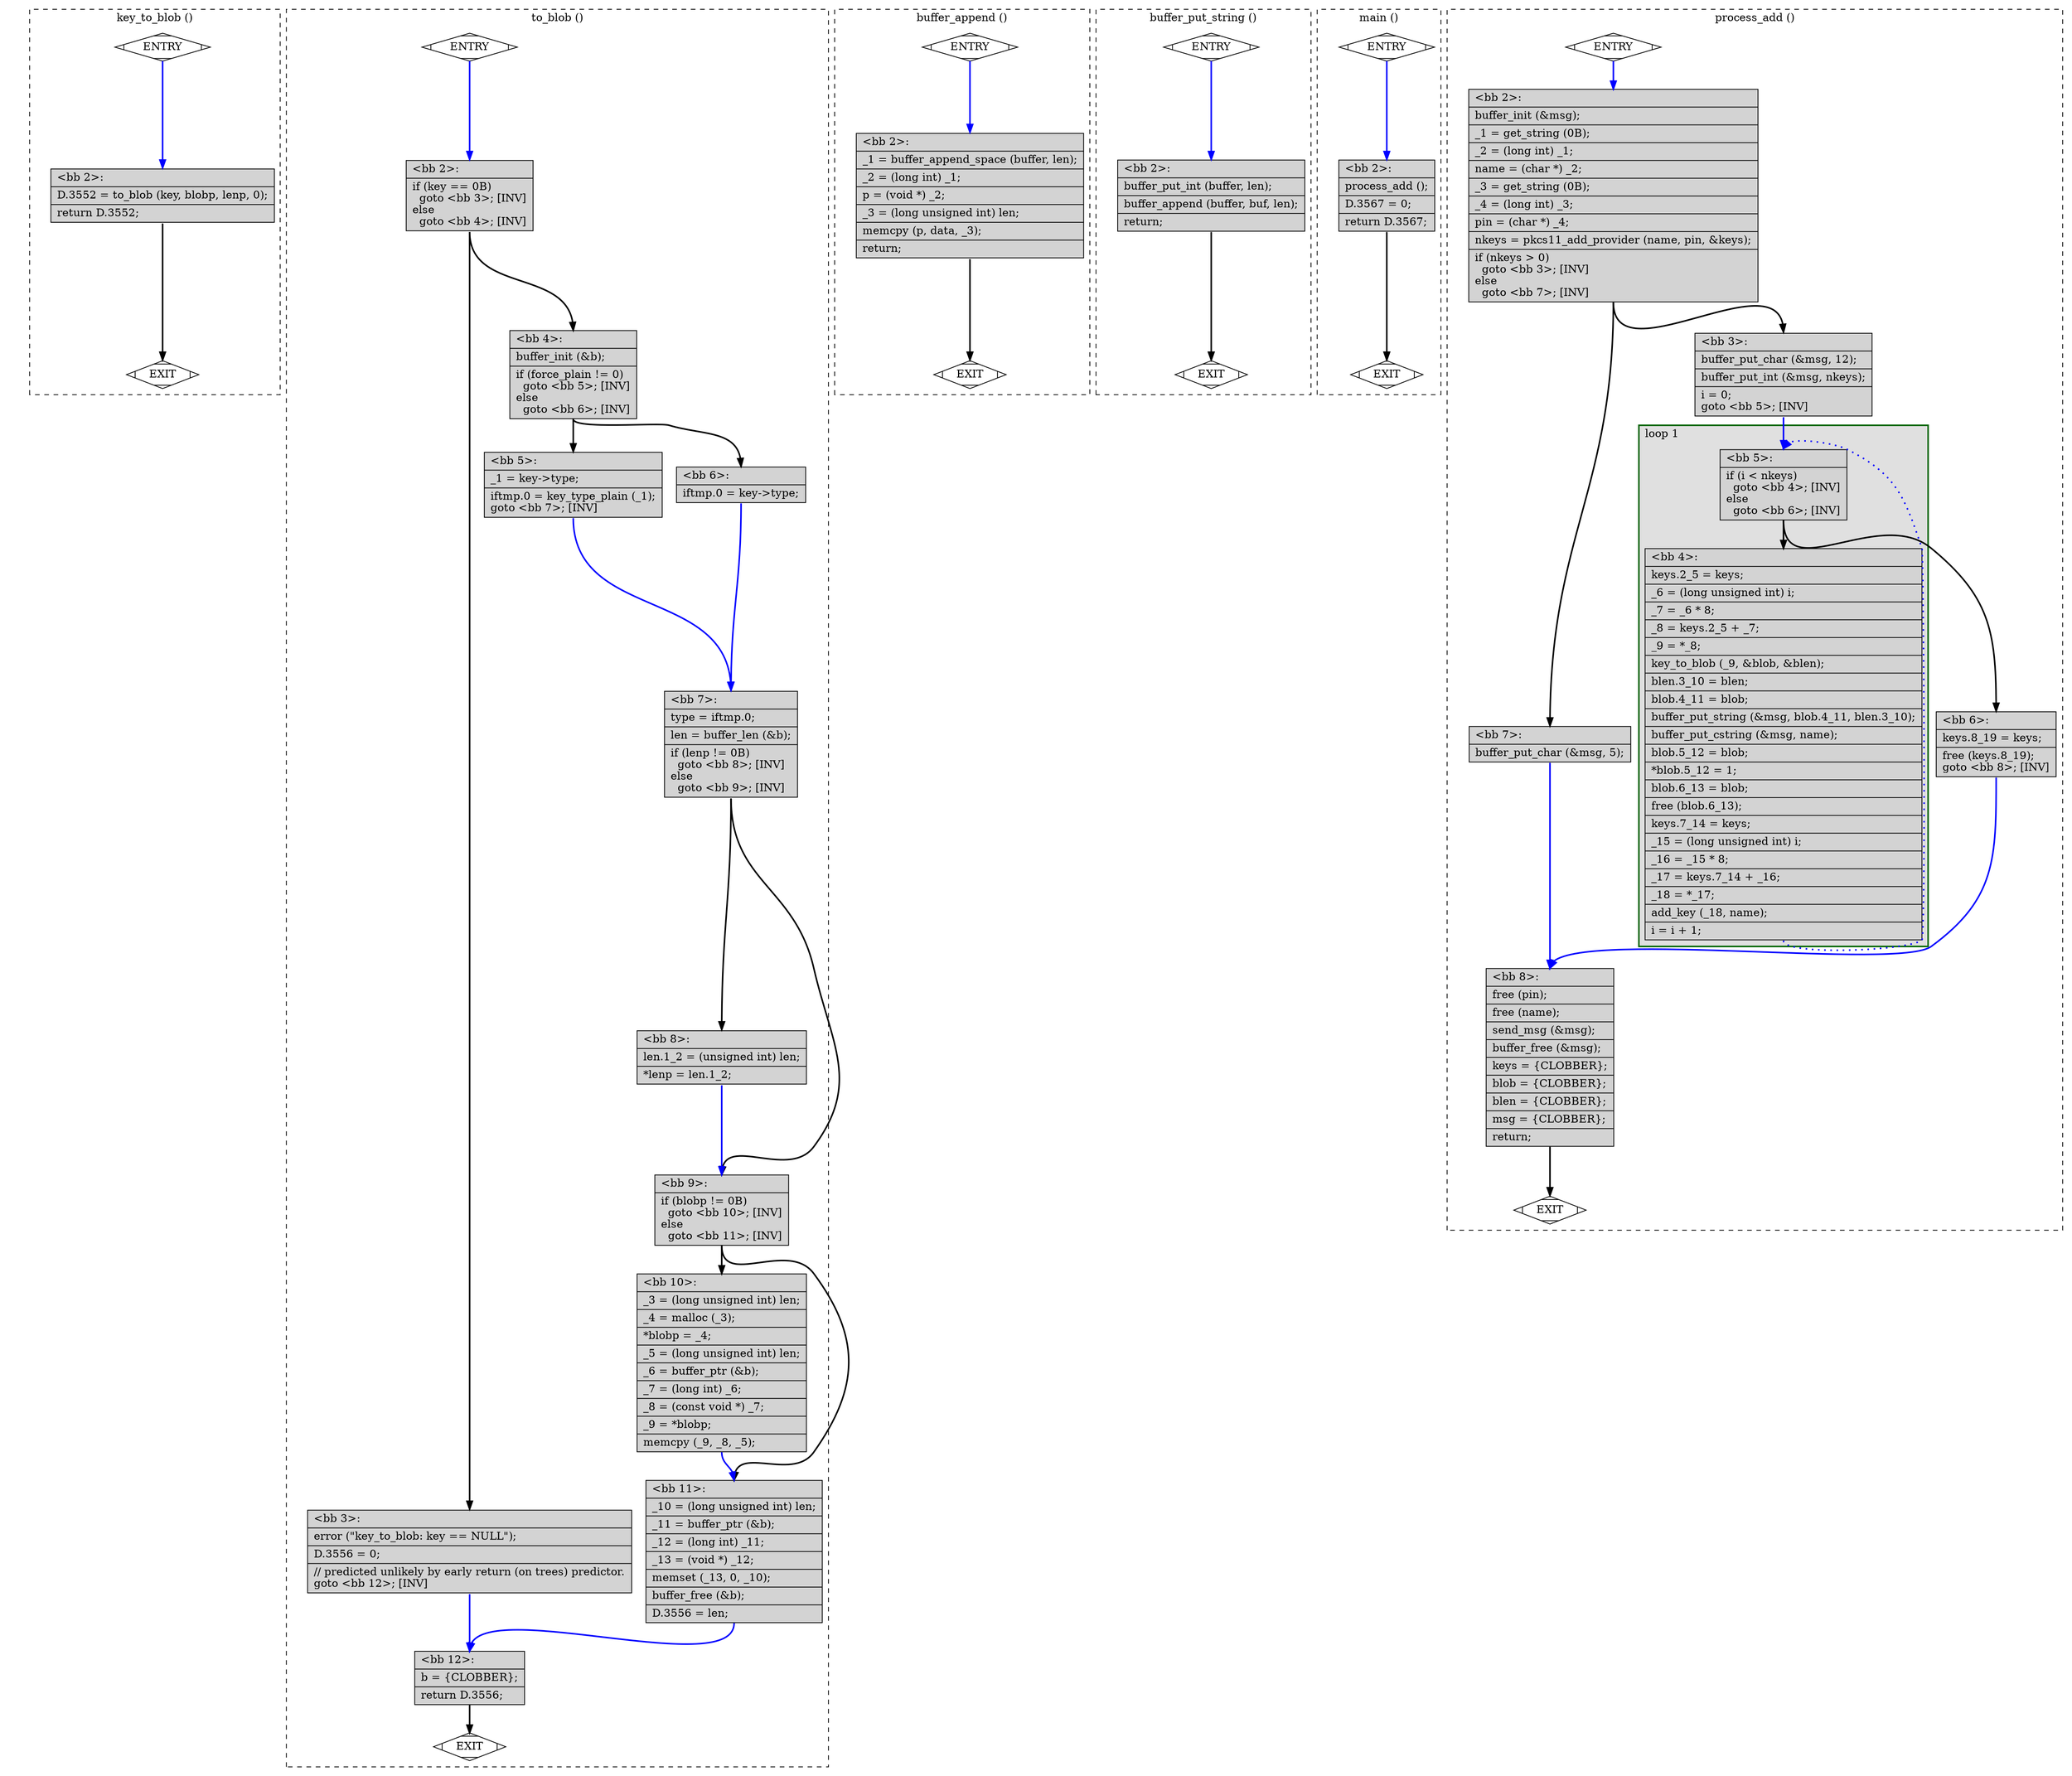 digraph "test.o-openssh_uaf_3.c.015t.cfg" {
overlap=false;
subgraph "cluster_key_to_blob" {
	style="dashed";
	color="black";
	label="key_to_blob ()";
	fn_23_basic_block_0 [shape=Mdiamond,style=filled,fillcolor=white,label="ENTRY"];

	fn_23_basic_block_1 [shape=Mdiamond,style=filled,fillcolor=white,label="EXIT"];

	fn_23_basic_block_2 [shape=record,style=filled,fillcolor=lightgrey,label="{\<bb\ 2\>:\l\
|D.3552\ =\ to_blob\ (key,\ blobp,\ lenp,\ 0);\l\
|return\ D.3552;\l\
}"];

	fn_23_basic_block_0:s -> fn_23_basic_block_2:n [style="solid,bold",color=blue,weight=100,constraint=true];
	fn_23_basic_block_2:s -> fn_23_basic_block_1:n [style="solid,bold",color=black,weight=10,constraint=true];
	fn_23_basic_block_0:s -> fn_23_basic_block_1:n [style="invis",constraint=true];
}
subgraph "cluster_to_blob" {
	style="dashed";
	color="black";
	label="to_blob ()";
	fn_22_basic_block_0 [shape=Mdiamond,style=filled,fillcolor=white,label="ENTRY"];

	fn_22_basic_block_1 [shape=Mdiamond,style=filled,fillcolor=white,label="EXIT"];

	fn_22_basic_block_2 [shape=record,style=filled,fillcolor=lightgrey,label="{\<bb\ 2\>:\l\
|if\ (key\ ==\ 0B)\l\
\ \ goto\ \<bb\ 3\>;\ [INV]\l\
else\l\
\ \ goto\ \<bb\ 4\>;\ [INV]\l\
}"];

	fn_22_basic_block_3 [shape=record,style=filled,fillcolor=lightgrey,label="{\<bb\ 3\>:\l\
|error\ (\"key_to_blob:\ key\ ==\ NULL\");\l\
|D.3556\ =\ 0;\l\
|//\ predicted\ unlikely\ by\ early\ return\ (on\ trees)\ predictor.\l\
goto\ \<bb\ 12\>;\ [INV]\l\
}"];

	fn_22_basic_block_4 [shape=record,style=filled,fillcolor=lightgrey,label="{\<bb\ 4\>:\l\
|buffer_init\ (&b);\l\
|if\ (force_plain\ !=\ 0)\l\
\ \ goto\ \<bb\ 5\>;\ [INV]\l\
else\l\
\ \ goto\ \<bb\ 6\>;\ [INV]\l\
}"];

	fn_22_basic_block_5 [shape=record,style=filled,fillcolor=lightgrey,label="{\<bb\ 5\>:\l\
|_1\ =\ key-\>type;\l\
|iftmp.0\ =\ key_type_plain\ (_1);\l\
goto\ \<bb\ 7\>;\ [INV]\l\
}"];

	fn_22_basic_block_6 [shape=record,style=filled,fillcolor=lightgrey,label="{\<bb\ 6\>:\l\
|iftmp.0\ =\ key-\>type;\l\
}"];

	fn_22_basic_block_7 [shape=record,style=filled,fillcolor=lightgrey,label="{\<bb\ 7\>:\l\
|type\ =\ iftmp.0;\l\
|len\ =\ buffer_len\ (&b);\l\
|if\ (lenp\ !=\ 0B)\l\
\ \ goto\ \<bb\ 8\>;\ [INV]\l\
else\l\
\ \ goto\ \<bb\ 9\>;\ [INV]\l\
}"];

	fn_22_basic_block_8 [shape=record,style=filled,fillcolor=lightgrey,label="{\<bb\ 8\>:\l\
|len.1_2\ =\ (unsigned\ int)\ len;\l\
|*lenp\ =\ len.1_2;\l\
}"];

	fn_22_basic_block_9 [shape=record,style=filled,fillcolor=lightgrey,label="{\<bb\ 9\>:\l\
|if\ (blobp\ !=\ 0B)\l\
\ \ goto\ \<bb\ 10\>;\ [INV]\l\
else\l\
\ \ goto\ \<bb\ 11\>;\ [INV]\l\
}"];

	fn_22_basic_block_10 [shape=record,style=filled,fillcolor=lightgrey,label="{\<bb\ 10\>:\l\
|_3\ =\ (long\ unsigned\ int)\ len;\l\
|_4\ =\ malloc\ (_3);\l\
|*blobp\ =\ _4;\l\
|_5\ =\ (long\ unsigned\ int)\ len;\l\
|_6\ =\ buffer_ptr\ (&b);\l\
|_7\ =\ (long\ int)\ _6;\l\
|_8\ =\ (const\ void\ *)\ _7;\l\
|_9\ =\ *blobp;\l\
|memcpy\ (_9,\ _8,\ _5);\l\
}"];

	fn_22_basic_block_11 [shape=record,style=filled,fillcolor=lightgrey,label="{\<bb\ 11\>:\l\
|_10\ =\ (long\ unsigned\ int)\ len;\l\
|_11\ =\ buffer_ptr\ (&b);\l\
|_12\ =\ (long\ int)\ _11;\l\
|_13\ =\ (void\ *)\ _12;\l\
|memset\ (_13,\ 0,\ _10);\l\
|buffer_free\ (&b);\l\
|D.3556\ =\ len;\l\
}"];

	fn_22_basic_block_12 [shape=record,style=filled,fillcolor=lightgrey,label="{\<bb\ 12\>:\l\
|b\ =\ \{CLOBBER\};\l\
|return\ D.3556;\l\
}"];

	fn_22_basic_block_0:s -> fn_22_basic_block_2:n [style="solid,bold",color=blue,weight=100,constraint=true];
	fn_22_basic_block_2:s -> fn_22_basic_block_3:n [style="solid,bold",color=black,weight=10,constraint=true];
	fn_22_basic_block_2:s -> fn_22_basic_block_4:n [style="solid,bold",color=black,weight=10,constraint=true];
	fn_22_basic_block_3:s -> fn_22_basic_block_12:n [style="solid,bold",color=blue,weight=100,constraint=true];
	fn_22_basic_block_4:s -> fn_22_basic_block_5:n [style="solid,bold",color=black,weight=10,constraint=true];
	fn_22_basic_block_4:s -> fn_22_basic_block_6:n [style="solid,bold",color=black,weight=10,constraint=true];
	fn_22_basic_block_5:s -> fn_22_basic_block_7:n [style="solid,bold",color=blue,weight=100,constraint=true];
	fn_22_basic_block_6:s -> fn_22_basic_block_7:n [style="solid,bold",color=blue,weight=100,constraint=true];
	fn_22_basic_block_7:s -> fn_22_basic_block_8:n [style="solid,bold",color=black,weight=10,constraint=true];
	fn_22_basic_block_7:s -> fn_22_basic_block_9:n [style="solid,bold",color=black,weight=10,constraint=true];
	fn_22_basic_block_8:s -> fn_22_basic_block_9:n [style="solid,bold",color=blue,weight=100,constraint=true];
	fn_22_basic_block_9:s -> fn_22_basic_block_10:n [style="solid,bold",color=black,weight=10,constraint=true];
	fn_22_basic_block_9:s -> fn_22_basic_block_11:n [style="solid,bold",color=black,weight=10,constraint=true];
	fn_22_basic_block_10:s -> fn_22_basic_block_11:n [style="solid,bold",color=blue,weight=100,constraint=true];
	fn_22_basic_block_11:s -> fn_22_basic_block_12:n [style="solid,bold",color=blue,weight=100,constraint=true];
	fn_22_basic_block_12:s -> fn_22_basic_block_1:n [style="solid,bold",color=black,weight=10,constraint=true];
	fn_22_basic_block_0:s -> fn_22_basic_block_1:n [style="invis",constraint=true];
}
subgraph "cluster_buffer_append" {
	style="dashed";
	color="black";
	label="buffer_append ()";
	fn_24_basic_block_0 [shape=Mdiamond,style=filled,fillcolor=white,label="ENTRY"];

	fn_24_basic_block_1 [shape=Mdiamond,style=filled,fillcolor=white,label="EXIT"];

	fn_24_basic_block_2 [shape=record,style=filled,fillcolor=lightgrey,label="{\<bb\ 2\>:\l\
|_1\ =\ buffer_append_space\ (buffer,\ len);\l\
|_2\ =\ (long\ int)\ _1;\l\
|p\ =\ (void\ *)\ _2;\l\
|_3\ =\ (long\ unsigned\ int)\ len;\l\
|memcpy\ (p,\ data,\ _3);\l\
|return;\l\
}"];

	fn_24_basic_block_0:s -> fn_24_basic_block_2:n [style="solid,bold",color=blue,weight=100,constraint=true];
	fn_24_basic_block_2:s -> fn_24_basic_block_1:n [style="solid,bold",color=black,weight=10,constraint=true];
	fn_24_basic_block_0:s -> fn_24_basic_block_1:n [style="invis",constraint=true];
}
subgraph "cluster_buffer_put_string" {
	style="dashed";
	color="black";
	label="buffer_put_string ()";
	fn_25_basic_block_0 [shape=Mdiamond,style=filled,fillcolor=white,label="ENTRY"];

	fn_25_basic_block_1 [shape=Mdiamond,style=filled,fillcolor=white,label="EXIT"];

	fn_25_basic_block_2 [shape=record,style=filled,fillcolor=lightgrey,label="{\<bb\ 2\>:\l\
|buffer_put_int\ (buffer,\ len);\l\
|buffer_append\ (buffer,\ buf,\ len);\l\
|return;\l\
}"];

	fn_25_basic_block_0:s -> fn_25_basic_block_2:n [style="solid,bold",color=blue,weight=100,constraint=true];
	fn_25_basic_block_2:s -> fn_25_basic_block_1:n [style="solid,bold",color=black,weight=10,constraint=true];
	fn_25_basic_block_0:s -> fn_25_basic_block_1:n [style="invis",constraint=true];
}
subgraph "cluster_main" {
	style="dashed";
	color="black";
	label="main ()";
	fn_27_basic_block_0 [shape=Mdiamond,style=filled,fillcolor=white,label="ENTRY"];

	fn_27_basic_block_1 [shape=Mdiamond,style=filled,fillcolor=white,label="EXIT"];

	fn_27_basic_block_2 [shape=record,style=filled,fillcolor=lightgrey,label="{\<bb\ 2\>:\l\
|process_add\ ();\l\
|D.3567\ =\ 0;\l\
|return\ D.3567;\l\
}"];

	fn_27_basic_block_0:s -> fn_27_basic_block_2:n [style="solid,bold",color=blue,weight=100,constraint=true];
	fn_27_basic_block_2:s -> fn_27_basic_block_1:n [style="solid,bold",color=black,weight=10,constraint=true];
	fn_27_basic_block_0:s -> fn_27_basic_block_1:n [style="invis",constraint=true];
}
subgraph "cluster_process_add" {
	style="dashed";
	color="black";
	label="process_add ()";
	subgraph cluster_26_1 {
	style="filled";
	color="darkgreen";
	fillcolor="grey88";
	label="loop 1";
	labeljust=l;
	penwidth=2;
	fn_26_basic_block_5 [shape=record,style=filled,fillcolor=lightgrey,label="{\<bb\ 5\>:\l\
|if\ (i\ \<\ nkeys)\l\
\ \ goto\ \<bb\ 4\>;\ [INV]\l\
else\l\
\ \ goto\ \<bb\ 6\>;\ [INV]\l\
}"];

	fn_26_basic_block_4 [shape=record,style=filled,fillcolor=lightgrey,label="{\<bb\ 4\>:\l\
|keys.2_5\ =\ keys;\l\
|_6\ =\ (long\ unsigned\ int)\ i;\l\
|_7\ =\ _6\ *\ 8;\l\
|_8\ =\ keys.2_5\ +\ _7;\l\
|_9\ =\ *_8;\l\
|key_to_blob\ (_9,\ &blob,\ &blen);\l\
|blen.3_10\ =\ blen;\l\
|blob.4_11\ =\ blob;\l\
|buffer_put_string\ (&msg,\ blob.4_11,\ blen.3_10);\l\
|buffer_put_cstring\ (&msg,\ name);\l\
|blob.5_12\ =\ blob;\l\
|*blob.5_12\ =\ 1;\l\
|blob.6_13\ =\ blob;\l\
|free\ (blob.6_13);\l\
|keys.7_14\ =\ keys;\l\
|_15\ =\ (long\ unsigned\ int)\ i;\l\
|_16\ =\ _15\ *\ 8;\l\
|_17\ =\ keys.7_14\ +\ _16;\l\
|_18\ =\ *_17;\l\
|add_key\ (_18,\ name);\l\
|i\ =\ i\ +\ 1;\l\
}"];

	}
	fn_26_basic_block_0 [shape=Mdiamond,style=filled,fillcolor=white,label="ENTRY"];

	fn_26_basic_block_1 [shape=Mdiamond,style=filled,fillcolor=white,label="EXIT"];

	fn_26_basic_block_2 [shape=record,style=filled,fillcolor=lightgrey,label="{\<bb\ 2\>:\l\
|buffer_init\ (&msg);\l\
|_1\ =\ get_string\ (0B);\l\
|_2\ =\ (long\ int)\ _1;\l\
|name\ =\ (char\ *)\ _2;\l\
|_3\ =\ get_string\ (0B);\l\
|_4\ =\ (long\ int)\ _3;\l\
|pin\ =\ (char\ *)\ _4;\l\
|nkeys\ =\ pkcs11_add_provider\ (name,\ pin,\ &keys);\l\
|if\ (nkeys\ \>\ 0)\l\
\ \ goto\ \<bb\ 3\>;\ [INV]\l\
else\l\
\ \ goto\ \<bb\ 7\>;\ [INV]\l\
}"];

	fn_26_basic_block_3 [shape=record,style=filled,fillcolor=lightgrey,label="{\<bb\ 3\>:\l\
|buffer_put_char\ (&msg,\ 12);\l\
|buffer_put_int\ (&msg,\ nkeys);\l\
|i\ =\ 0;\l\
goto\ \<bb\ 5\>;\ [INV]\l\
}"];

	fn_26_basic_block_6 [shape=record,style=filled,fillcolor=lightgrey,label="{\<bb\ 6\>:\l\
|keys.8_19\ =\ keys;\l\
|free\ (keys.8_19);\l\
goto\ \<bb\ 8\>;\ [INV]\l\
}"];

	fn_26_basic_block_7 [shape=record,style=filled,fillcolor=lightgrey,label="{\<bb\ 7\>:\l\
|buffer_put_char\ (&msg,\ 5);\l\
}"];

	fn_26_basic_block_8 [shape=record,style=filled,fillcolor=lightgrey,label="{\<bb\ 8\>:\l\
|free\ (pin);\l\
|free\ (name);\l\
|send_msg\ (&msg);\l\
|buffer_free\ (&msg);\l\
|keys\ =\ \{CLOBBER\};\l\
|blob\ =\ \{CLOBBER\};\l\
|blen\ =\ \{CLOBBER\};\l\
|msg\ =\ \{CLOBBER\};\l\
|return;\l\
}"];

	fn_26_basic_block_0:s -> fn_26_basic_block_2:n [style="solid,bold",color=blue,weight=100,constraint=true];
	fn_26_basic_block_2:s -> fn_26_basic_block_3:n [style="solid,bold",color=black,weight=10,constraint=true];
	fn_26_basic_block_2:s -> fn_26_basic_block_7:n [style="solid,bold",color=black,weight=10,constraint=true];
	fn_26_basic_block_3:s -> fn_26_basic_block_5:n [style="solid,bold",color=blue,weight=100,constraint=true];
	fn_26_basic_block_4:s -> fn_26_basic_block_5:n [style="dotted,bold",color=blue,weight=10,constraint=false];
	fn_26_basic_block_5:s -> fn_26_basic_block_4:n [style="solid,bold",color=black,weight=10,constraint=true];
	fn_26_basic_block_5:s -> fn_26_basic_block_6:n [style="solid,bold",color=black,weight=10,constraint=true];
	fn_26_basic_block_6:s -> fn_26_basic_block_8:n [style="solid,bold",color=blue,weight=100,constraint=true];
	fn_26_basic_block_7:s -> fn_26_basic_block_8:n [style="solid,bold",color=blue,weight=100,constraint=true];
	fn_26_basic_block_8:s -> fn_26_basic_block_1:n [style="solid,bold",color=black,weight=10,constraint=true];
	fn_26_basic_block_0:s -> fn_26_basic_block_1:n [style="invis",constraint=true];
}
}
